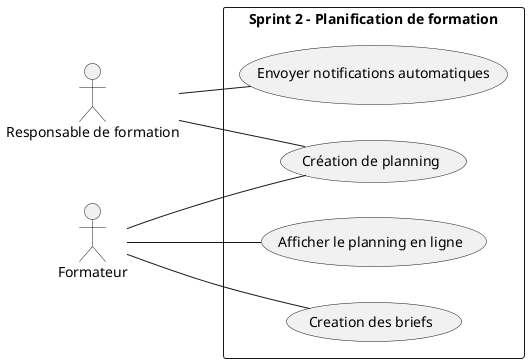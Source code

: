 @startuml
left to right direction

actor "Responsable de formation" as Admin
actor "Formateur" as Formateur


' Sprint 2
rectangle "Sprint 2 - Planification de formation" {

    usecase "Création de planning" as UC2
    usecase "Envoyer notifications automatiques" as UC3
    usecase "Afficher le planning en ligne" as UC4
    usecase "Creation des briefs" as UC5
}



' Relations Sprint 2
Admin -- UC2
Admin -- UC3

Formateur -- UC2
Formateur -- UC4
Formateur -- UC5



@enduml
